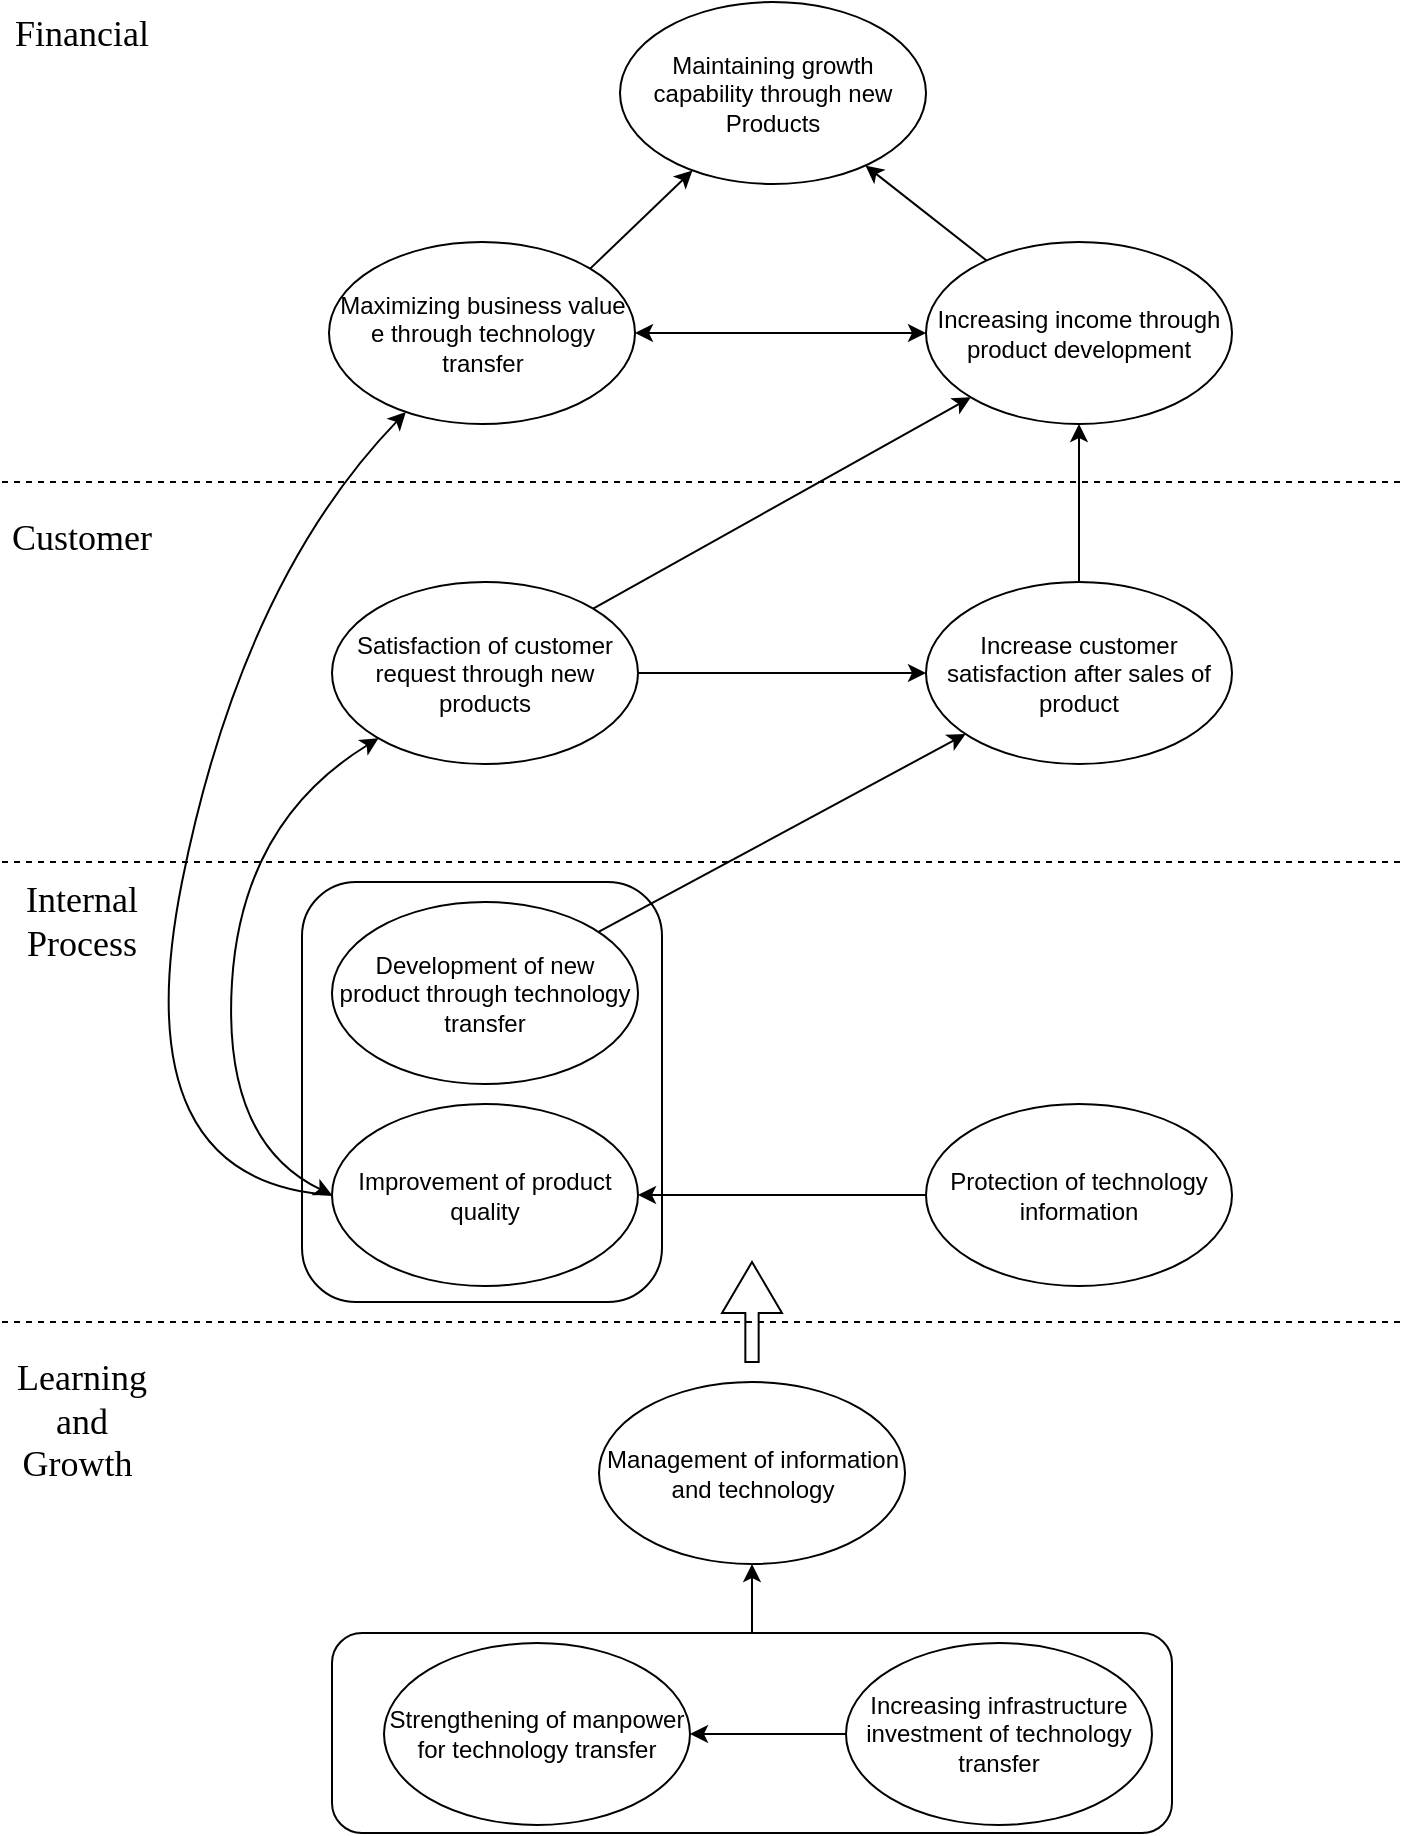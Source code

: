 <mxfile version="13.3.0" type="github"><diagram id="0j7kQBx2fWOavdLrpgRF" name="Page-1"><mxGraphModel dx="1038" dy="548" grid="1" gridSize="10" guides="1" tooltips="1" connect="1" arrows="1" fold="1" page="1" pageScale="1" pageWidth="827" pageHeight="1169" math="0" shadow="0"><root><mxCell id="0"/><mxCell id="1" parent="0"/><mxCell id="P_k4eneQ54_tybDXNxLD-59" value="" style="rounded=1;whiteSpace=wrap;html=1;fillColor=none;" vertex="1" parent="1"><mxGeometry x="190" y="620" width="180" height="210" as="geometry"/></mxCell><mxCell id="P_k4eneQ54_tybDXNxLD-54" style="edgeStyle=orthogonalEdgeStyle;rounded=0;orthogonalLoop=1;jettySize=auto;html=1;exitX=0.5;exitY=0;exitDx=0;exitDy=0;entryX=0.5;entryY=1;entryDx=0;entryDy=0;" edge="1" parent="1" source="P_k4eneQ54_tybDXNxLD-51" target="P_k4eneQ54_tybDXNxLD-52"><mxGeometry relative="1" as="geometry"/></mxCell><mxCell id="P_k4eneQ54_tybDXNxLD-51" value="" style="rounded=1;whiteSpace=wrap;html=1;fillColor=none;" vertex="1" parent="1"><mxGeometry x="205" y="995.5" width="420" height="100" as="geometry"/></mxCell><mxCell id="P_k4eneQ54_tybDXNxLD-3" style="edgeStyle=orthogonalEdgeStyle;rounded=0;orthogonalLoop=1;jettySize=auto;html=1;exitX=0;exitY=0.5;exitDx=0;exitDy=0;entryX=1;entryY=0.5;entryDx=0;entryDy=0;" edge="1" parent="1" source="P_k4eneQ54_tybDXNxLD-2" target="P_k4eneQ54_tybDXNxLD-53"><mxGeometry relative="1" as="geometry"><mxPoint x="340" y="1046" as="targetPoint"/></mxGeometry></mxCell><mxCell id="P_k4eneQ54_tybDXNxLD-2" value="Increasing infrastructure investment of technology transfer" style="ellipse;whiteSpace=wrap;html=1;" vertex="1" parent="1"><mxGeometry x="462" y="1000.5" width="153" height="91" as="geometry"/></mxCell><mxCell id="P_k4eneQ54_tybDXNxLD-22" value="" style="shape=singleArrow;direction=north;whiteSpace=wrap;html=1;arrowWidth=0.222;arrowSize=0.51;" vertex="1" parent="1"><mxGeometry x="400" y="810" width="30" height="50" as="geometry"/></mxCell><mxCell id="P_k4eneQ54_tybDXNxLD-43" value="" style="endArrow=none;dashed=1;html=1;" edge="1" parent="1"><mxGeometry width="50" height="50" relative="1" as="geometry"><mxPoint x="40" y="840" as="sourcePoint"/><mxPoint x="740" y="840" as="targetPoint"/></mxGeometry></mxCell><mxCell id="P_k4eneQ54_tybDXNxLD-44" value="" style="endArrow=none;dashed=1;html=1;" edge="1" parent="1"><mxGeometry width="50" height="50" relative="1" as="geometry"><mxPoint x="40" y="610" as="sourcePoint"/><mxPoint x="740" y="610" as="targetPoint"/></mxGeometry></mxCell><mxCell id="P_k4eneQ54_tybDXNxLD-45" value="" style="endArrow=none;dashed=1;html=1;" edge="1" parent="1"><mxGeometry width="50" height="50" relative="1" as="geometry"><mxPoint x="40" y="420" as="sourcePoint"/><mxPoint x="740" y="420" as="targetPoint"/></mxGeometry></mxCell><mxCell id="P_k4eneQ54_tybDXNxLD-46" value="&lt;span style=&quot;font-family: &amp;#34;cambria&amp;#34; , serif&quot;&gt;&lt;font style=&quot;font-size: 18px&quot;&gt;Customer&lt;/font&gt;&lt;/span&gt;" style="text;html=1;strokeColor=none;fillColor=none;align=center;verticalAlign=middle;whiteSpace=wrap;rounded=0;" vertex="1" parent="1"><mxGeometry x="60" y="437.5" width="40" height="20" as="geometry"/></mxCell><mxCell id="P_k4eneQ54_tybDXNxLD-47" value="&lt;font style=&quot;font-size: 18px&quot;&gt;&lt;span style=&quot;font-family: &amp;#34;cambria&amp;#34; , serif&quot;&gt;Internal&lt;/span&gt;&lt;span style=&quot;font-family: &amp;#34;times new roman&amp;#34; , serif&quot;&gt; &lt;/span&gt;&lt;span style=&quot;font-family: &amp;#34;cambria&amp;#34; , serif&quot;&gt;Process&lt;/span&gt;&lt;/font&gt;" style="text;html=1;strokeColor=none;fillColor=none;align=center;verticalAlign=middle;whiteSpace=wrap;rounded=0;" vertex="1" parent="1"><mxGeometry x="60" y="630" width="40" height="20" as="geometry"/></mxCell><mxCell id="P_k4eneQ54_tybDXNxLD-48" value="&lt;span style=&quot;font-family: &amp;#34;cambria&amp;#34; , serif&quot;&gt;&lt;font style=&quot;font-size: 18px&quot;&gt;Learning&lt;br/&gt;and Growth&amp;nbsp;&lt;/font&gt;&lt;/span&gt;" style="text;html=1;strokeColor=none;fillColor=none;align=center;verticalAlign=middle;whiteSpace=wrap;rounded=0;" vertex="1" parent="1"><mxGeometry x="60" y="880" width="40" height="20" as="geometry"/></mxCell><mxCell id="P_k4eneQ54_tybDXNxLD-49" value="&lt;span style=&quot;font-family: &amp;#34;cambria&amp;#34; , serif&quot;&gt;&lt;font style=&quot;font-size: 18px&quot;&gt;Financial&lt;/font&gt;&lt;/span&gt;" style="text;html=1;strokeColor=none;fillColor=none;align=center;verticalAlign=middle;whiteSpace=wrap;rounded=0;" vertex="1" parent="1"><mxGeometry x="60" y="186" width="40" height="20" as="geometry"/></mxCell><mxCell id="P_k4eneQ54_tybDXNxLD-52" value="Management of information and technology" style="ellipse;whiteSpace=wrap;html=1;" vertex="1" parent="1"><mxGeometry x="338.5" y="870" width="153" height="91" as="geometry"/></mxCell><mxCell id="P_k4eneQ54_tybDXNxLD-53" value="Strengthening of manpower for technology transfer" style="ellipse;whiteSpace=wrap;html=1;" vertex="1" parent="1"><mxGeometry x="231" y="1000.5" width="153" height="91" as="geometry"/></mxCell><mxCell id="P_k4eneQ54_tybDXNxLD-61" style="edgeStyle=orthogonalEdgeStyle;rounded=0;orthogonalLoop=1;jettySize=auto;html=1;entryX=1;entryY=0.5;entryDx=0;entryDy=0;" edge="1" parent="1" source="P_k4eneQ54_tybDXNxLD-56" target="P_k4eneQ54_tybDXNxLD-58"><mxGeometry relative="1" as="geometry"/></mxCell><mxCell id="P_k4eneQ54_tybDXNxLD-56" value="Protection of technology information" style="ellipse;whiteSpace=wrap;html=1;" vertex="1" parent="1"><mxGeometry x="502" y="731" width="153" height="91" as="geometry"/></mxCell><mxCell id="P_k4eneQ54_tybDXNxLD-57" value="Development of new product through technology transfer" style="ellipse;whiteSpace=wrap;html=1;" vertex="1" parent="1"><mxGeometry x="205" y="630" width="153" height="91" as="geometry"/></mxCell><mxCell id="P_k4eneQ54_tybDXNxLD-58" value="Improvement of product quality" style="ellipse;whiteSpace=wrap;html=1;" vertex="1" parent="1"><mxGeometry x="205" y="731" width="153" height="91" as="geometry"/></mxCell><mxCell id="P_k4eneQ54_tybDXNxLD-76" style="edgeStyle=orthogonalEdgeStyle;rounded=0;orthogonalLoop=1;jettySize=auto;html=1;exitX=0.5;exitY=0;exitDx=0;exitDy=0;entryX=0.5;entryY=1;entryDx=0;entryDy=0;startArrow=none;startFill=0;" edge="1" parent="1" source="P_k4eneQ54_tybDXNxLD-62" target="P_k4eneQ54_tybDXNxLD-69"><mxGeometry relative="1" as="geometry"/></mxCell><mxCell id="P_k4eneQ54_tybDXNxLD-62" value="Increase customer satisfaction after sales of product" style="ellipse;whiteSpace=wrap;html=1;" vertex="1" parent="1"><mxGeometry x="502" y="470" width="153" height="91" as="geometry"/></mxCell><mxCell id="P_k4eneQ54_tybDXNxLD-66" style="edgeStyle=orthogonalEdgeStyle;rounded=0;orthogonalLoop=1;jettySize=auto;html=1;entryX=0;entryY=0.5;entryDx=0;entryDy=0;" edge="1" parent="1" source="P_k4eneQ54_tybDXNxLD-63" target="P_k4eneQ54_tybDXNxLD-62"><mxGeometry relative="1" as="geometry"/></mxCell><mxCell id="P_k4eneQ54_tybDXNxLD-77" style="rounded=0;orthogonalLoop=1;jettySize=auto;html=1;exitX=1;exitY=0;exitDx=0;exitDy=0;entryX=0;entryY=1;entryDx=0;entryDy=0;startArrow=none;startFill=0;" edge="1" parent="1" source="P_k4eneQ54_tybDXNxLD-63" target="P_k4eneQ54_tybDXNxLD-69"><mxGeometry relative="1" as="geometry"/></mxCell><mxCell id="P_k4eneQ54_tybDXNxLD-63" value="Satisfaction of customer request through new products" style="ellipse;whiteSpace=wrap;html=1;" vertex="1" parent="1"><mxGeometry x="205" y="470" width="153" height="91" as="geometry"/></mxCell><mxCell id="P_k4eneQ54_tybDXNxLD-64" value="" style="endArrow=classic;html=1;" edge="1" parent="1" source="P_k4eneQ54_tybDXNxLD-57" target="P_k4eneQ54_tybDXNxLD-62"><mxGeometry width="50" height="50" relative="1" as="geometry"><mxPoint x="290" y="660" as="sourcePoint"/><mxPoint x="340" y="610" as="targetPoint"/></mxGeometry></mxCell><mxCell id="P_k4eneQ54_tybDXNxLD-68" value="" style="curved=1;endArrow=classic;html=1;exitX=0;exitY=0.5;exitDx=0;exitDy=0;startArrow=classic;startFill=1;" edge="1" parent="1" source="P_k4eneQ54_tybDXNxLD-58" target="P_k4eneQ54_tybDXNxLD-63"><mxGeometry width="50" height="50" relative="1" as="geometry"><mxPoint x="290" y="660" as="sourcePoint"/><mxPoint x="340" y="610" as="targetPoint"/><Array as="points"><mxPoint x="150" y="750"/><mxPoint x="160" y="590"/></Array></mxGeometry></mxCell><mxCell id="P_k4eneQ54_tybDXNxLD-69" value="Increasing income through product development" style="ellipse;whiteSpace=wrap;html=1;" vertex="1" parent="1"><mxGeometry x="502" y="300" width="153" height="91" as="geometry"/></mxCell><mxCell id="P_k4eneQ54_tybDXNxLD-70" value="Maximizing business value e through technology transfer" style="ellipse;whiteSpace=wrap;html=1;" vertex="1" parent="1"><mxGeometry x="203.5" y="300" width="153" height="91" as="geometry"/></mxCell><mxCell id="P_k4eneQ54_tybDXNxLD-71" value="Maintaining growth capability through new Products" style="ellipse;whiteSpace=wrap;html=1;" vertex="1" parent="1"><mxGeometry x="349" y="180" width="153" height="91" as="geometry"/></mxCell><mxCell id="P_k4eneQ54_tybDXNxLD-73" value="" style="endArrow=classic;startArrow=classic;html=1;entryX=0;entryY=0.5;entryDx=0;entryDy=0;exitX=1;exitY=0.5;exitDx=0;exitDy=0;" edge="1" parent="1" source="P_k4eneQ54_tybDXNxLD-70" target="P_k4eneQ54_tybDXNxLD-69"><mxGeometry width="50" height="50" relative="1" as="geometry"><mxPoint x="290" y="360" as="sourcePoint"/><mxPoint x="340" y="310" as="targetPoint"/></mxGeometry></mxCell><mxCell id="P_k4eneQ54_tybDXNxLD-74" value="" style="endArrow=classic;html=1;exitX=1;exitY=0;exitDx=0;exitDy=0;" edge="1" parent="1" source="P_k4eneQ54_tybDXNxLD-70" target="P_k4eneQ54_tybDXNxLD-71"><mxGeometry width="50" height="50" relative="1" as="geometry"><mxPoint x="330" y="320" as="sourcePoint"/><mxPoint x="340" y="310" as="targetPoint"/></mxGeometry></mxCell><mxCell id="P_k4eneQ54_tybDXNxLD-75" value="" style="endArrow=classic;html=1;" edge="1" parent="1" source="P_k4eneQ54_tybDXNxLD-69" target="P_k4eneQ54_tybDXNxLD-71"><mxGeometry width="50" height="50" relative="1" as="geometry"><mxPoint x="290" y="360" as="sourcePoint"/><mxPoint x="340" y="310" as="targetPoint"/></mxGeometry></mxCell><mxCell id="P_k4eneQ54_tybDXNxLD-78" value="" style="curved=1;endArrow=classic;html=1;exitX=0;exitY=0.5;exitDx=0;exitDy=0;" edge="1" parent="1" source="P_k4eneQ54_tybDXNxLD-58" target="P_k4eneQ54_tybDXNxLD-70"><mxGeometry width="50" height="50" relative="1" as="geometry"><mxPoint x="290" y="860" as="sourcePoint"/><mxPoint x="90" y="580" as="targetPoint"/><Array as="points"><mxPoint x="100" y="770"/><mxPoint x="160" y="470"/></Array></mxGeometry></mxCell></root></mxGraphModel></diagram></mxfile>